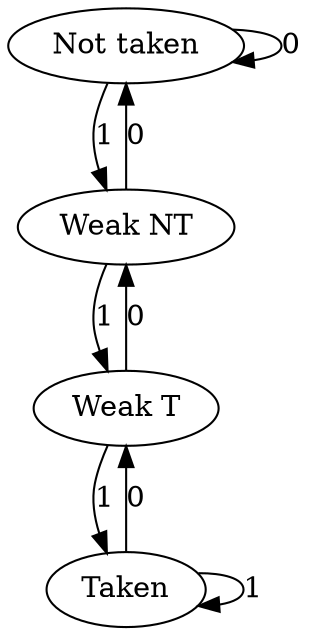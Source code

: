 digraph {
  nt [label="Not taken"]
  wnt [label="Weak NT"]
  wt [label="Weak T"]
  t [label="Taken"]
  nt -> nt [label="0"]
  nt -> wnt [label="1"]
  wnt -> nt [label="0"]
  wnt -> wt [label="1"]
  wt -> t [label="1"]
  wt -> wnt [label="0"]
  t -> t [label="1"]
  t -> wt [label="0"]
}


